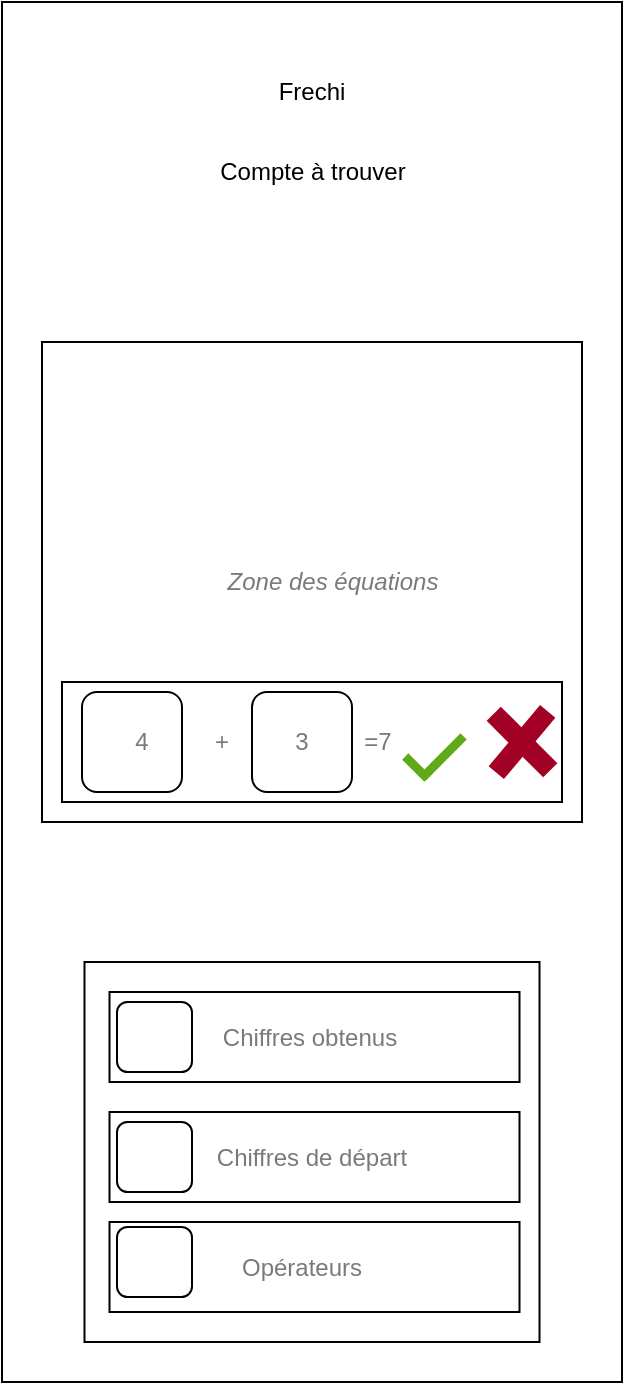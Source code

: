 <mxfile>
    <diagram id="p9xffuPN43w7QsLGDwVm" name="Page-1">
        <mxGraphModel dx="1118" dy="766" grid="1" gridSize="10" guides="1" tooltips="1" connect="1" arrows="1" fold="1" page="1" pageScale="1" pageWidth="827" pageHeight="1169" math="0" shadow="0">
            <root>
                <mxCell id="0"/>
                <mxCell id="1" parent="0"/>
                <mxCell id="2" value="" style="rounded=0;whiteSpace=wrap;html=1;" vertex="1" parent="1">
                    <mxGeometry x="130" y="30" width="310" height="690" as="geometry"/>
                </mxCell>
                <mxCell id="4" value="Frechi" style="text;html=1;strokeColor=none;fillColor=none;align=center;verticalAlign=middle;whiteSpace=wrap;rounded=0;" vertex="1" parent="1">
                    <mxGeometry x="255" y="60" width="60" height="30" as="geometry"/>
                </mxCell>
                <mxCell id="5" value="Compte à trouver" style="text;html=1;strokeColor=none;fillColor=none;align=center;verticalAlign=middle;whiteSpace=wrap;rounded=0;" vertex="1" parent="1">
                    <mxGeometry x="222.5" y="100" width="125" height="30" as="geometry"/>
                </mxCell>
                <mxCell id="6" value="" style="rounded=0;whiteSpace=wrap;html=1;" vertex="1" parent="1">
                    <mxGeometry x="150" y="200" width="270" height="240" as="geometry"/>
                </mxCell>
                <mxCell id="8" value="" style="rounded=0;whiteSpace=wrap;html=1;" vertex="1" parent="1">
                    <mxGeometry x="171.25" y="510" width="227.5" height="190" as="geometry"/>
                </mxCell>
                <mxCell id="9" value="" style="rounded=0;whiteSpace=wrap;html=1;" vertex="1" parent="1">
                    <mxGeometry x="183.75" y="525" width="205" height="45" as="geometry"/>
                </mxCell>
                <mxCell id="11" value="" style="rounded=0;whiteSpace=wrap;html=1;" vertex="1" parent="1">
                    <mxGeometry x="183.75" y="585" width="205" height="45" as="geometry"/>
                </mxCell>
                <mxCell id="12" value="" style="rounded=0;whiteSpace=wrap;html=1;" vertex="1" parent="1">
                    <mxGeometry x="183.75" y="640" width="205" height="45" as="geometry"/>
                </mxCell>
                <mxCell id="13" value="&lt;i&gt;&lt;font color=&quot;#7a7a7a&quot;&gt;Zone des équations&lt;/font&gt;&lt;/i&gt;" style="text;html=1;strokeColor=none;fillColor=none;align=center;verticalAlign=middle;whiteSpace=wrap;rounded=0;" vertex="1" parent="1">
                    <mxGeometry x="232.5" y="305" width="125" height="30" as="geometry"/>
                </mxCell>
                <mxCell id="14" value="Chiffres obtenus" style="text;html=1;strokeColor=none;fillColor=none;align=center;verticalAlign=middle;whiteSpace=wrap;rounded=0;fontColor=#7A7A7A;" vertex="1" parent="1">
                    <mxGeometry x="220" y="532.5" width="127.5" height="30" as="geometry"/>
                </mxCell>
                <mxCell id="15" value="Chiffres de départ" style="text;html=1;strokeColor=none;fillColor=none;align=center;verticalAlign=middle;whiteSpace=wrap;rounded=0;fontColor=#7A7A7A;" vertex="1" parent="1">
                    <mxGeometry x="225" y="592.5" width="120" height="30" as="geometry"/>
                </mxCell>
                <mxCell id="16" value="Opérateurs" style="text;html=1;strokeColor=none;fillColor=none;align=center;verticalAlign=middle;whiteSpace=wrap;rounded=0;fontColor=#7A7A7A;" vertex="1" parent="1">
                    <mxGeometry x="250" y="647.5" width="60" height="30" as="geometry"/>
                </mxCell>
                <mxCell id="17" value="" style="rounded=1;whiteSpace=wrap;html=1;fontColor=#7A7A7A;" vertex="1" parent="1">
                    <mxGeometry x="187.5" y="642.5" width="37.5" height="35" as="geometry"/>
                </mxCell>
                <mxCell id="18" value="" style="rounded=1;whiteSpace=wrap;html=1;fontColor=#7A7A7A;" vertex="1" parent="1">
                    <mxGeometry x="187.5" y="590" width="37.5" height="35" as="geometry"/>
                </mxCell>
                <mxCell id="19" value="" style="rounded=1;whiteSpace=wrap;html=1;fontColor=#7A7A7A;" vertex="1" parent="1">
                    <mxGeometry x="187.5" y="530" width="37.5" height="35" as="geometry"/>
                </mxCell>
                <mxCell id="21" value="" style="rounded=0;whiteSpace=wrap;html=1;fontColor=#7A7A7A;" vertex="1" parent="1">
                    <mxGeometry x="160" y="370" width="250" height="60" as="geometry"/>
                </mxCell>
                <mxCell id="22" value="" style="rounded=1;whiteSpace=wrap;html=1;fontColor=#7A7A7A;" vertex="1" parent="1">
                    <mxGeometry x="170" y="375" width="50" height="50" as="geometry"/>
                </mxCell>
                <mxCell id="23" value="" style="rounded=1;whiteSpace=wrap;html=1;fontColor=#7A7A7A;" vertex="1" parent="1">
                    <mxGeometry x="255" y="375" width="50" height="50" as="geometry"/>
                </mxCell>
                <mxCell id="25" value="=7" style="text;html=1;strokeColor=none;fillColor=none;align=center;verticalAlign=middle;whiteSpace=wrap;rounded=0;fontColor=#7A7A7A;" vertex="1" parent="1">
                    <mxGeometry x="287.5" y="385" width="60" height="30" as="geometry"/>
                </mxCell>
                <mxCell id="27" value="4" style="text;html=1;strokeColor=none;fillColor=none;align=center;verticalAlign=middle;whiteSpace=wrap;rounded=0;fontColor=#7A7A7A;" vertex="1" parent="1">
                    <mxGeometry x="170" y="385" width="60" height="30" as="geometry"/>
                </mxCell>
                <mxCell id="28" value="3" style="text;html=1;strokeColor=none;fillColor=none;align=center;verticalAlign=middle;whiteSpace=wrap;rounded=0;fontColor=#7A7A7A;" vertex="1" parent="1">
                    <mxGeometry x="250" y="385" width="60" height="30" as="geometry"/>
                </mxCell>
                <mxCell id="29" value="+" style="text;html=1;strokeColor=none;fillColor=none;align=center;verticalAlign=middle;whiteSpace=wrap;rounded=0;fontColor=#7A7A7A;" vertex="1" parent="1">
                    <mxGeometry x="210" y="385" width="60" height="30" as="geometry"/>
                </mxCell>
                <mxCell id="34" value="" style="rounded=0;whiteSpace=wrap;html=1;fontColor=#ffffff;rotation=45;fillColor=#a20025;strokeColor=none;" vertex="1" parent="1">
                    <mxGeometry x="370" y="395" width="40" height="10" as="geometry"/>
                </mxCell>
                <mxCell id="35" value="" style="rounded=0;whiteSpace=wrap;html=1;fontColor=#ffffff;rotation=-230;fillColor=#a20025;strokeColor=none;" vertex="1" parent="1">
                    <mxGeometry x="370" y="395" width="40" height="10" as="geometry"/>
                </mxCell>
                <mxCell id="38" value="" style="rounded=0;whiteSpace=wrap;html=1;fontColor=#ffffff;rotation=45;fillColor=#60a917;strokeColor=none;" vertex="1" parent="1">
                    <mxGeometry x="329.33" y="410.58" width="15.67" height="4.42" as="geometry"/>
                </mxCell>
                <mxCell id="41" value="" style="rounded=0;whiteSpace=wrap;html=1;fontColor=#ffffff;rotation=-225;fillColor=#60a917;strokeColor=none;" vertex="1" parent="1">
                    <mxGeometry x="336.04" y="405.28" width="29.03" height="4.42" as="geometry"/>
                </mxCell>
            </root>
        </mxGraphModel>
    </diagram>
</mxfile>